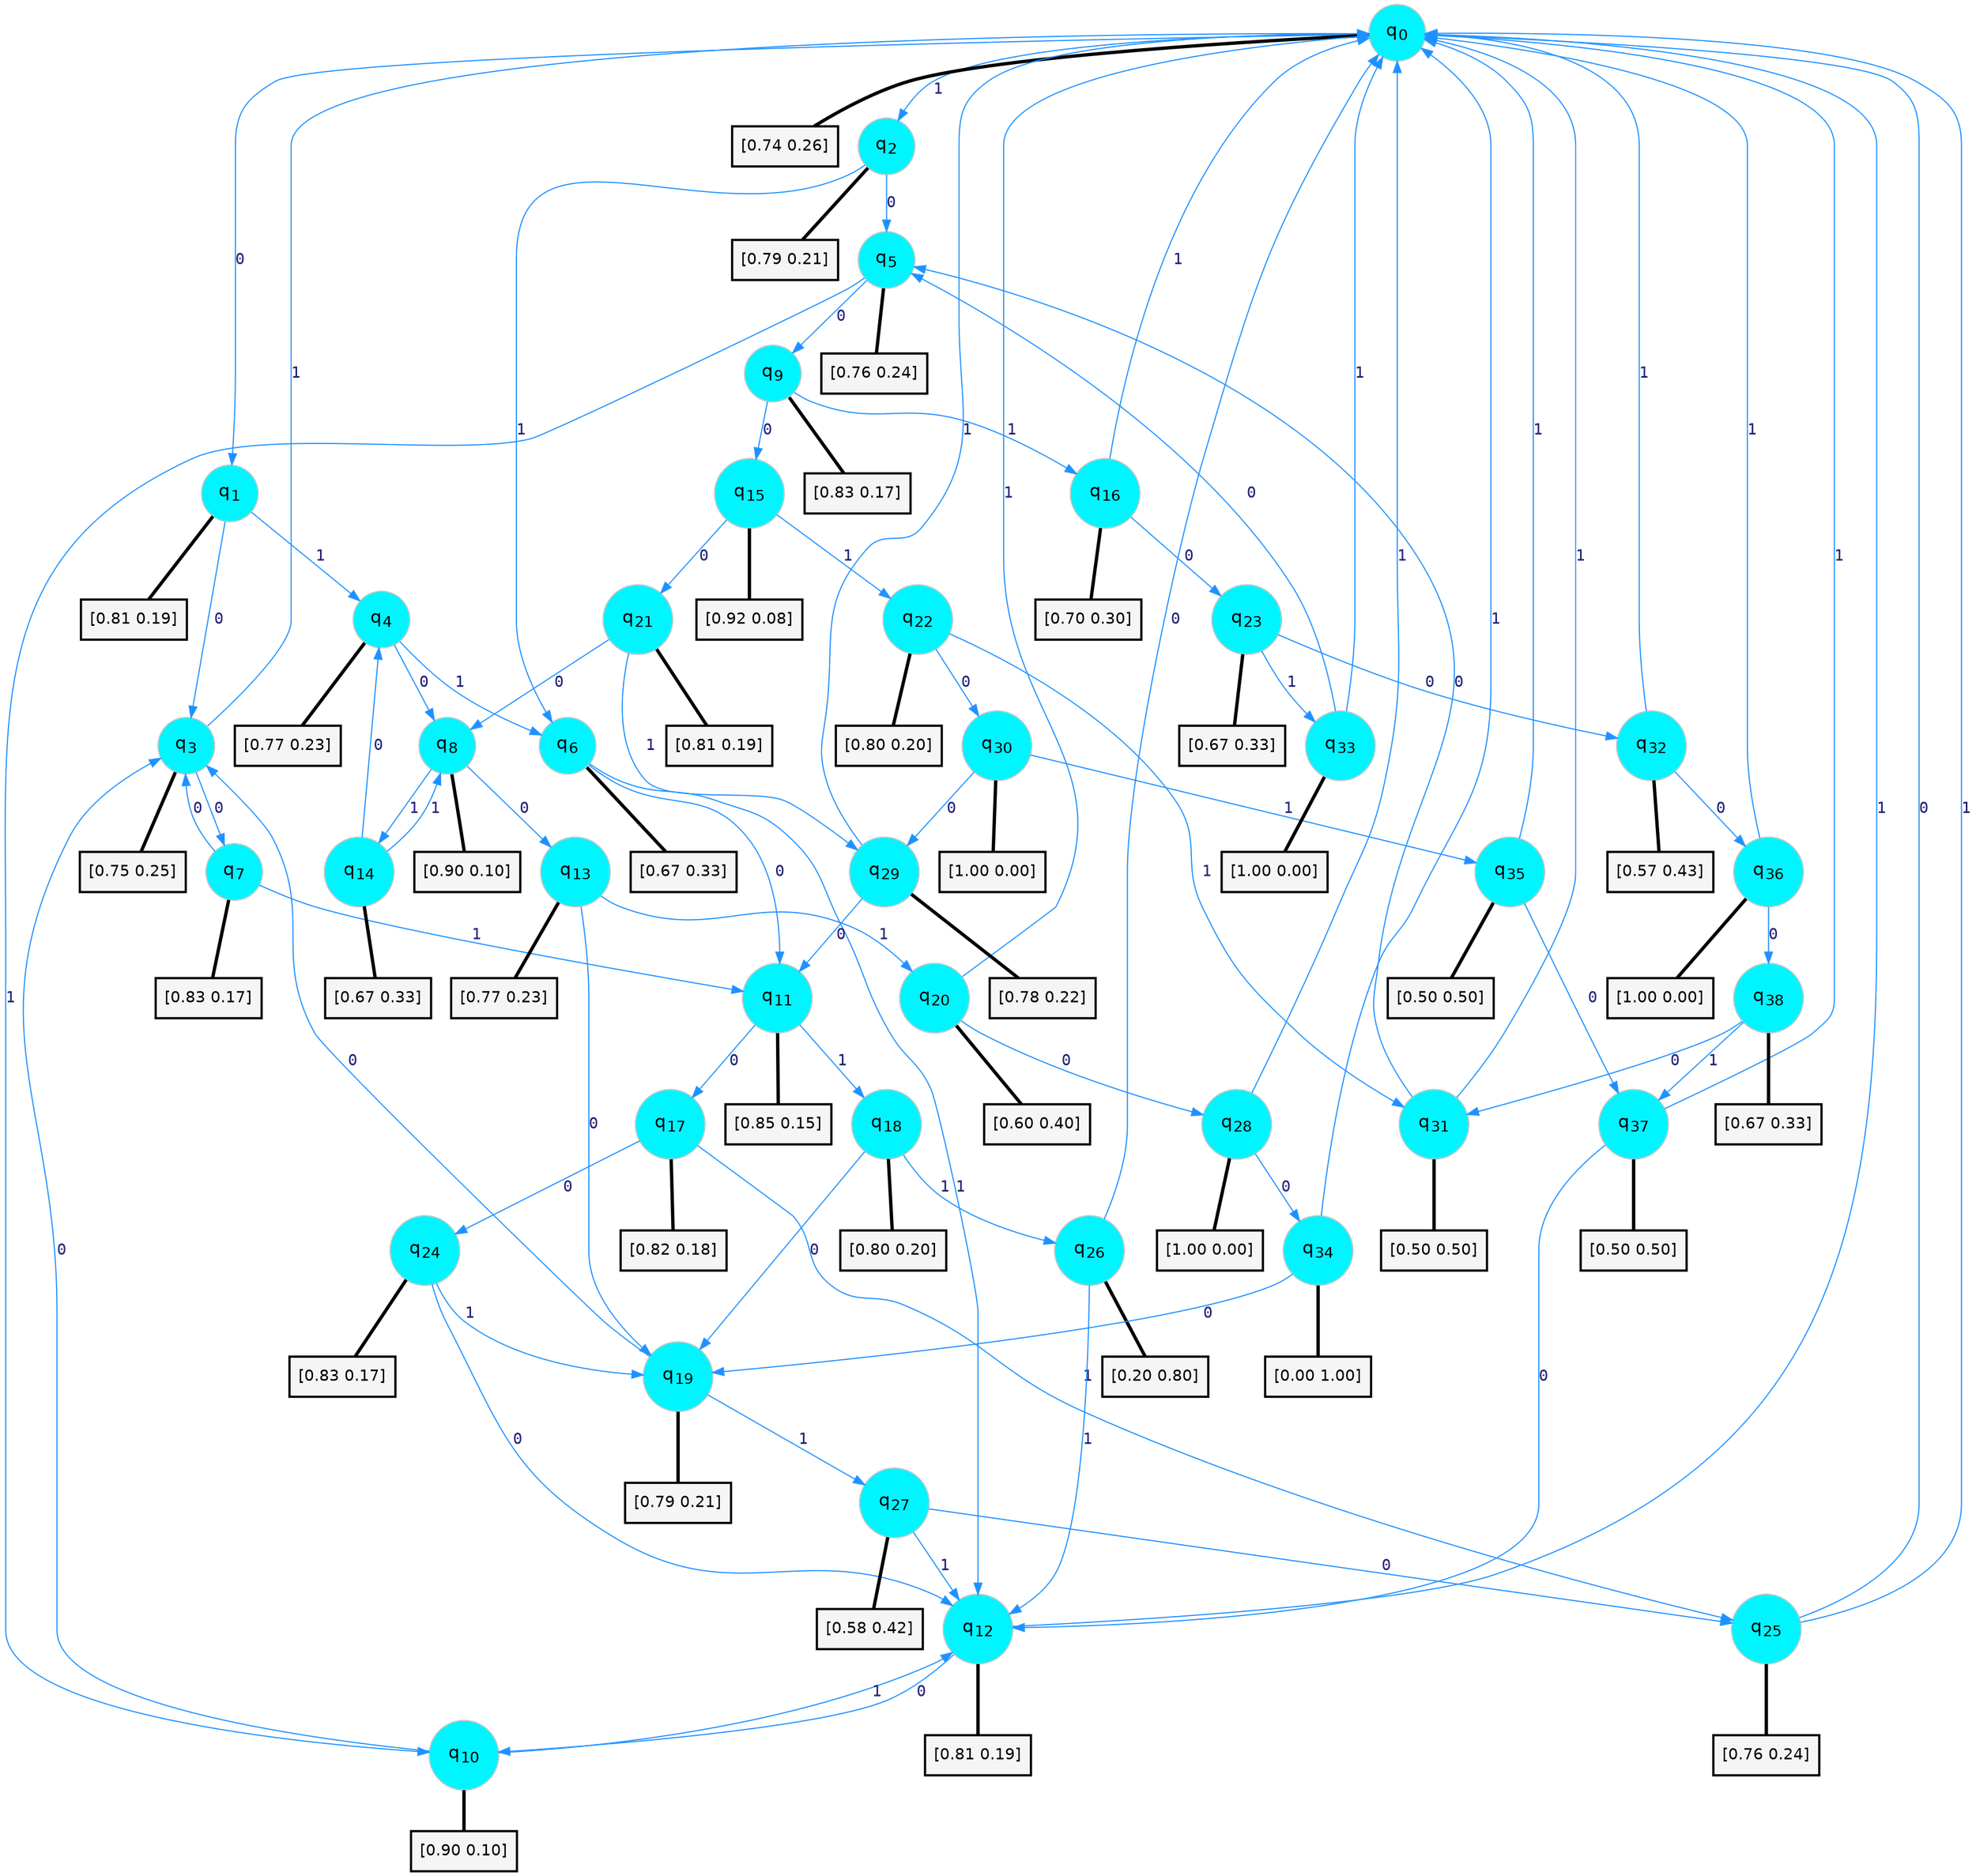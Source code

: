 digraph G {
graph [
bgcolor=transparent, dpi=300, rankdir=TD, size="40,25"];
node [
color=gray, fillcolor=turquoise1, fontcolor=black, fontname=Helvetica, fontsize=16, fontweight=bold, shape=circle, style=filled];
edge [
arrowsize=1, color=dodgerblue1, fontcolor=midnightblue, fontname=courier, fontweight=bold, penwidth=1, style=solid, weight=20];
0[label=<q<SUB>0</SUB>>];
1[label=<q<SUB>1</SUB>>];
2[label=<q<SUB>2</SUB>>];
3[label=<q<SUB>3</SUB>>];
4[label=<q<SUB>4</SUB>>];
5[label=<q<SUB>5</SUB>>];
6[label=<q<SUB>6</SUB>>];
7[label=<q<SUB>7</SUB>>];
8[label=<q<SUB>8</SUB>>];
9[label=<q<SUB>9</SUB>>];
10[label=<q<SUB>10</SUB>>];
11[label=<q<SUB>11</SUB>>];
12[label=<q<SUB>12</SUB>>];
13[label=<q<SUB>13</SUB>>];
14[label=<q<SUB>14</SUB>>];
15[label=<q<SUB>15</SUB>>];
16[label=<q<SUB>16</SUB>>];
17[label=<q<SUB>17</SUB>>];
18[label=<q<SUB>18</SUB>>];
19[label=<q<SUB>19</SUB>>];
20[label=<q<SUB>20</SUB>>];
21[label=<q<SUB>21</SUB>>];
22[label=<q<SUB>22</SUB>>];
23[label=<q<SUB>23</SUB>>];
24[label=<q<SUB>24</SUB>>];
25[label=<q<SUB>25</SUB>>];
26[label=<q<SUB>26</SUB>>];
27[label=<q<SUB>27</SUB>>];
28[label=<q<SUB>28</SUB>>];
29[label=<q<SUB>29</SUB>>];
30[label=<q<SUB>30</SUB>>];
31[label=<q<SUB>31</SUB>>];
32[label=<q<SUB>32</SUB>>];
33[label=<q<SUB>33</SUB>>];
34[label=<q<SUB>34</SUB>>];
35[label=<q<SUB>35</SUB>>];
36[label=<q<SUB>36</SUB>>];
37[label=<q<SUB>37</SUB>>];
38[label=<q<SUB>38</SUB>>];
39[label="[0.74 0.26]", shape=box,fontcolor=black, fontname=Helvetica, fontsize=14, penwidth=2, fillcolor=whitesmoke,color=black];
40[label="[0.81 0.19]", shape=box,fontcolor=black, fontname=Helvetica, fontsize=14, penwidth=2, fillcolor=whitesmoke,color=black];
41[label="[0.79 0.21]", shape=box,fontcolor=black, fontname=Helvetica, fontsize=14, penwidth=2, fillcolor=whitesmoke,color=black];
42[label="[0.75 0.25]", shape=box,fontcolor=black, fontname=Helvetica, fontsize=14, penwidth=2, fillcolor=whitesmoke,color=black];
43[label="[0.77 0.23]", shape=box,fontcolor=black, fontname=Helvetica, fontsize=14, penwidth=2, fillcolor=whitesmoke,color=black];
44[label="[0.76 0.24]", shape=box,fontcolor=black, fontname=Helvetica, fontsize=14, penwidth=2, fillcolor=whitesmoke,color=black];
45[label="[0.67 0.33]", shape=box,fontcolor=black, fontname=Helvetica, fontsize=14, penwidth=2, fillcolor=whitesmoke,color=black];
46[label="[0.83 0.17]", shape=box,fontcolor=black, fontname=Helvetica, fontsize=14, penwidth=2, fillcolor=whitesmoke,color=black];
47[label="[0.90 0.10]", shape=box,fontcolor=black, fontname=Helvetica, fontsize=14, penwidth=2, fillcolor=whitesmoke,color=black];
48[label="[0.83 0.17]", shape=box,fontcolor=black, fontname=Helvetica, fontsize=14, penwidth=2, fillcolor=whitesmoke,color=black];
49[label="[0.90 0.10]", shape=box,fontcolor=black, fontname=Helvetica, fontsize=14, penwidth=2, fillcolor=whitesmoke,color=black];
50[label="[0.85 0.15]", shape=box,fontcolor=black, fontname=Helvetica, fontsize=14, penwidth=2, fillcolor=whitesmoke,color=black];
51[label="[0.81 0.19]", shape=box,fontcolor=black, fontname=Helvetica, fontsize=14, penwidth=2, fillcolor=whitesmoke,color=black];
52[label="[0.77 0.23]", shape=box,fontcolor=black, fontname=Helvetica, fontsize=14, penwidth=2, fillcolor=whitesmoke,color=black];
53[label="[0.67 0.33]", shape=box,fontcolor=black, fontname=Helvetica, fontsize=14, penwidth=2, fillcolor=whitesmoke,color=black];
54[label="[0.92 0.08]", shape=box,fontcolor=black, fontname=Helvetica, fontsize=14, penwidth=2, fillcolor=whitesmoke,color=black];
55[label="[0.70 0.30]", shape=box,fontcolor=black, fontname=Helvetica, fontsize=14, penwidth=2, fillcolor=whitesmoke,color=black];
56[label="[0.82 0.18]", shape=box,fontcolor=black, fontname=Helvetica, fontsize=14, penwidth=2, fillcolor=whitesmoke,color=black];
57[label="[0.80 0.20]", shape=box,fontcolor=black, fontname=Helvetica, fontsize=14, penwidth=2, fillcolor=whitesmoke,color=black];
58[label="[0.79 0.21]", shape=box,fontcolor=black, fontname=Helvetica, fontsize=14, penwidth=2, fillcolor=whitesmoke,color=black];
59[label="[0.60 0.40]", shape=box,fontcolor=black, fontname=Helvetica, fontsize=14, penwidth=2, fillcolor=whitesmoke,color=black];
60[label="[0.81 0.19]", shape=box,fontcolor=black, fontname=Helvetica, fontsize=14, penwidth=2, fillcolor=whitesmoke,color=black];
61[label="[0.80 0.20]", shape=box,fontcolor=black, fontname=Helvetica, fontsize=14, penwidth=2, fillcolor=whitesmoke,color=black];
62[label="[0.67 0.33]", shape=box,fontcolor=black, fontname=Helvetica, fontsize=14, penwidth=2, fillcolor=whitesmoke,color=black];
63[label="[0.83 0.17]", shape=box,fontcolor=black, fontname=Helvetica, fontsize=14, penwidth=2, fillcolor=whitesmoke,color=black];
64[label="[0.76 0.24]", shape=box,fontcolor=black, fontname=Helvetica, fontsize=14, penwidth=2, fillcolor=whitesmoke,color=black];
65[label="[0.20 0.80]", shape=box,fontcolor=black, fontname=Helvetica, fontsize=14, penwidth=2, fillcolor=whitesmoke,color=black];
66[label="[0.58 0.42]", shape=box,fontcolor=black, fontname=Helvetica, fontsize=14, penwidth=2, fillcolor=whitesmoke,color=black];
67[label="[1.00 0.00]", shape=box,fontcolor=black, fontname=Helvetica, fontsize=14, penwidth=2, fillcolor=whitesmoke,color=black];
68[label="[0.78 0.22]", shape=box,fontcolor=black, fontname=Helvetica, fontsize=14, penwidth=2, fillcolor=whitesmoke,color=black];
69[label="[1.00 0.00]", shape=box,fontcolor=black, fontname=Helvetica, fontsize=14, penwidth=2, fillcolor=whitesmoke,color=black];
70[label="[0.50 0.50]", shape=box,fontcolor=black, fontname=Helvetica, fontsize=14, penwidth=2, fillcolor=whitesmoke,color=black];
71[label="[0.57 0.43]", shape=box,fontcolor=black, fontname=Helvetica, fontsize=14, penwidth=2, fillcolor=whitesmoke,color=black];
72[label="[1.00 0.00]", shape=box,fontcolor=black, fontname=Helvetica, fontsize=14, penwidth=2, fillcolor=whitesmoke,color=black];
73[label="[0.00 1.00]", shape=box,fontcolor=black, fontname=Helvetica, fontsize=14, penwidth=2, fillcolor=whitesmoke,color=black];
74[label="[0.50 0.50]", shape=box,fontcolor=black, fontname=Helvetica, fontsize=14, penwidth=2, fillcolor=whitesmoke,color=black];
75[label="[1.00 0.00]", shape=box,fontcolor=black, fontname=Helvetica, fontsize=14, penwidth=2, fillcolor=whitesmoke,color=black];
76[label="[0.50 0.50]", shape=box,fontcolor=black, fontname=Helvetica, fontsize=14, penwidth=2, fillcolor=whitesmoke,color=black];
77[label="[0.67 0.33]", shape=box,fontcolor=black, fontname=Helvetica, fontsize=14, penwidth=2, fillcolor=whitesmoke,color=black];
0->1 [label=0];
0->2 [label=1];
0->39 [arrowhead=none, penwidth=3,color=black];
1->3 [label=0];
1->4 [label=1];
1->40 [arrowhead=none, penwidth=3,color=black];
2->5 [label=0];
2->6 [label=1];
2->41 [arrowhead=none, penwidth=3,color=black];
3->7 [label=0];
3->0 [label=1];
3->42 [arrowhead=none, penwidth=3,color=black];
4->8 [label=0];
4->6 [label=1];
4->43 [arrowhead=none, penwidth=3,color=black];
5->9 [label=0];
5->10 [label=1];
5->44 [arrowhead=none, penwidth=3,color=black];
6->11 [label=0];
6->12 [label=1];
6->45 [arrowhead=none, penwidth=3,color=black];
7->3 [label=0];
7->11 [label=1];
7->46 [arrowhead=none, penwidth=3,color=black];
8->13 [label=0];
8->14 [label=1];
8->47 [arrowhead=none, penwidth=3,color=black];
9->15 [label=0];
9->16 [label=1];
9->48 [arrowhead=none, penwidth=3,color=black];
10->3 [label=0];
10->12 [label=1];
10->49 [arrowhead=none, penwidth=3,color=black];
11->17 [label=0];
11->18 [label=1];
11->50 [arrowhead=none, penwidth=3,color=black];
12->10 [label=0];
12->0 [label=1];
12->51 [arrowhead=none, penwidth=3,color=black];
13->19 [label=0];
13->20 [label=1];
13->52 [arrowhead=none, penwidth=3,color=black];
14->4 [label=0];
14->8 [label=1];
14->53 [arrowhead=none, penwidth=3,color=black];
15->21 [label=0];
15->22 [label=1];
15->54 [arrowhead=none, penwidth=3,color=black];
16->23 [label=0];
16->0 [label=1];
16->55 [arrowhead=none, penwidth=3,color=black];
17->24 [label=0];
17->25 [label=1];
17->56 [arrowhead=none, penwidth=3,color=black];
18->19 [label=0];
18->26 [label=1];
18->57 [arrowhead=none, penwidth=3,color=black];
19->3 [label=0];
19->27 [label=1];
19->58 [arrowhead=none, penwidth=3,color=black];
20->28 [label=0];
20->0 [label=1];
20->59 [arrowhead=none, penwidth=3,color=black];
21->8 [label=0];
21->29 [label=1];
21->60 [arrowhead=none, penwidth=3,color=black];
22->30 [label=0];
22->31 [label=1];
22->61 [arrowhead=none, penwidth=3,color=black];
23->32 [label=0];
23->33 [label=1];
23->62 [arrowhead=none, penwidth=3,color=black];
24->12 [label=0];
24->19 [label=1];
24->63 [arrowhead=none, penwidth=3,color=black];
25->0 [label=0];
25->0 [label=1];
25->64 [arrowhead=none, penwidth=3,color=black];
26->0 [label=0];
26->12 [label=1];
26->65 [arrowhead=none, penwidth=3,color=black];
27->25 [label=0];
27->12 [label=1];
27->66 [arrowhead=none, penwidth=3,color=black];
28->34 [label=0];
28->0 [label=1];
28->67 [arrowhead=none, penwidth=3,color=black];
29->11 [label=0];
29->0 [label=1];
29->68 [arrowhead=none, penwidth=3,color=black];
30->29 [label=0];
30->35 [label=1];
30->69 [arrowhead=none, penwidth=3,color=black];
31->5 [label=0];
31->0 [label=1];
31->70 [arrowhead=none, penwidth=3,color=black];
32->36 [label=0];
32->0 [label=1];
32->71 [arrowhead=none, penwidth=3,color=black];
33->5 [label=0];
33->0 [label=1];
33->72 [arrowhead=none, penwidth=3,color=black];
34->19 [label=0];
34->0 [label=1];
34->73 [arrowhead=none, penwidth=3,color=black];
35->37 [label=0];
35->0 [label=1];
35->74 [arrowhead=none, penwidth=3,color=black];
36->38 [label=0];
36->0 [label=1];
36->75 [arrowhead=none, penwidth=3,color=black];
37->12 [label=0];
37->0 [label=1];
37->76 [arrowhead=none, penwidth=3,color=black];
38->31 [label=0];
38->37 [label=1];
38->77 [arrowhead=none, penwidth=3,color=black];
}
